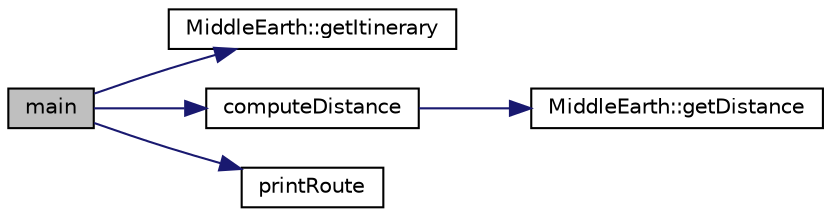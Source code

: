 digraph "main"
{
  edge [fontname="Helvetica",fontsize="10",labelfontname="Helvetica",labelfontsize="10"];
  node [fontname="Helvetica",fontsize="10",shape=record];
  rankdir="LR";
  Node4 [label="main",height=0.2,width=0.4,color="black", fillcolor="grey75", style="filled", fontcolor="black"];
  Node4 -> Node5 [color="midnightblue",fontsize="10",style="solid",fontname="Helvetica"];
  Node5 [label="MiddleEarth::getItinerary",height=0.2,width=0.4,color="black", fillcolor="white", style="filled",URL="$a00015.html#ad730d037c3946ec1129657fc5e0cb353"];
  Node4 -> Node6 [color="midnightblue",fontsize="10",style="solid",fontname="Helvetica"];
  Node6 [label="computeDistance",height=0.2,width=0.4,color="black", fillcolor="white", style="filled",URL="$a00002.html#a3ebf9a45c8096113087be5ff2486f603"];
  Node6 -> Node7 [color="midnightblue",fontsize="10",style="solid",fontname="Helvetica"];
  Node7 [label="MiddleEarth::getDistance",height=0.2,width=0.4,color="black", fillcolor="white", style="filled",URL="$a00015.html#af558c23fd240638847105737faf755a3"];
  Node4 -> Node8 [color="midnightblue",fontsize="10",style="solid",fontname="Helvetica"];
  Node8 [label="printRoute",height=0.2,width=0.4,color="black", fillcolor="white", style="filled",URL="$a00002.html#a34a28c8e1ca7c9fe4af677145a1c112f"];
}
